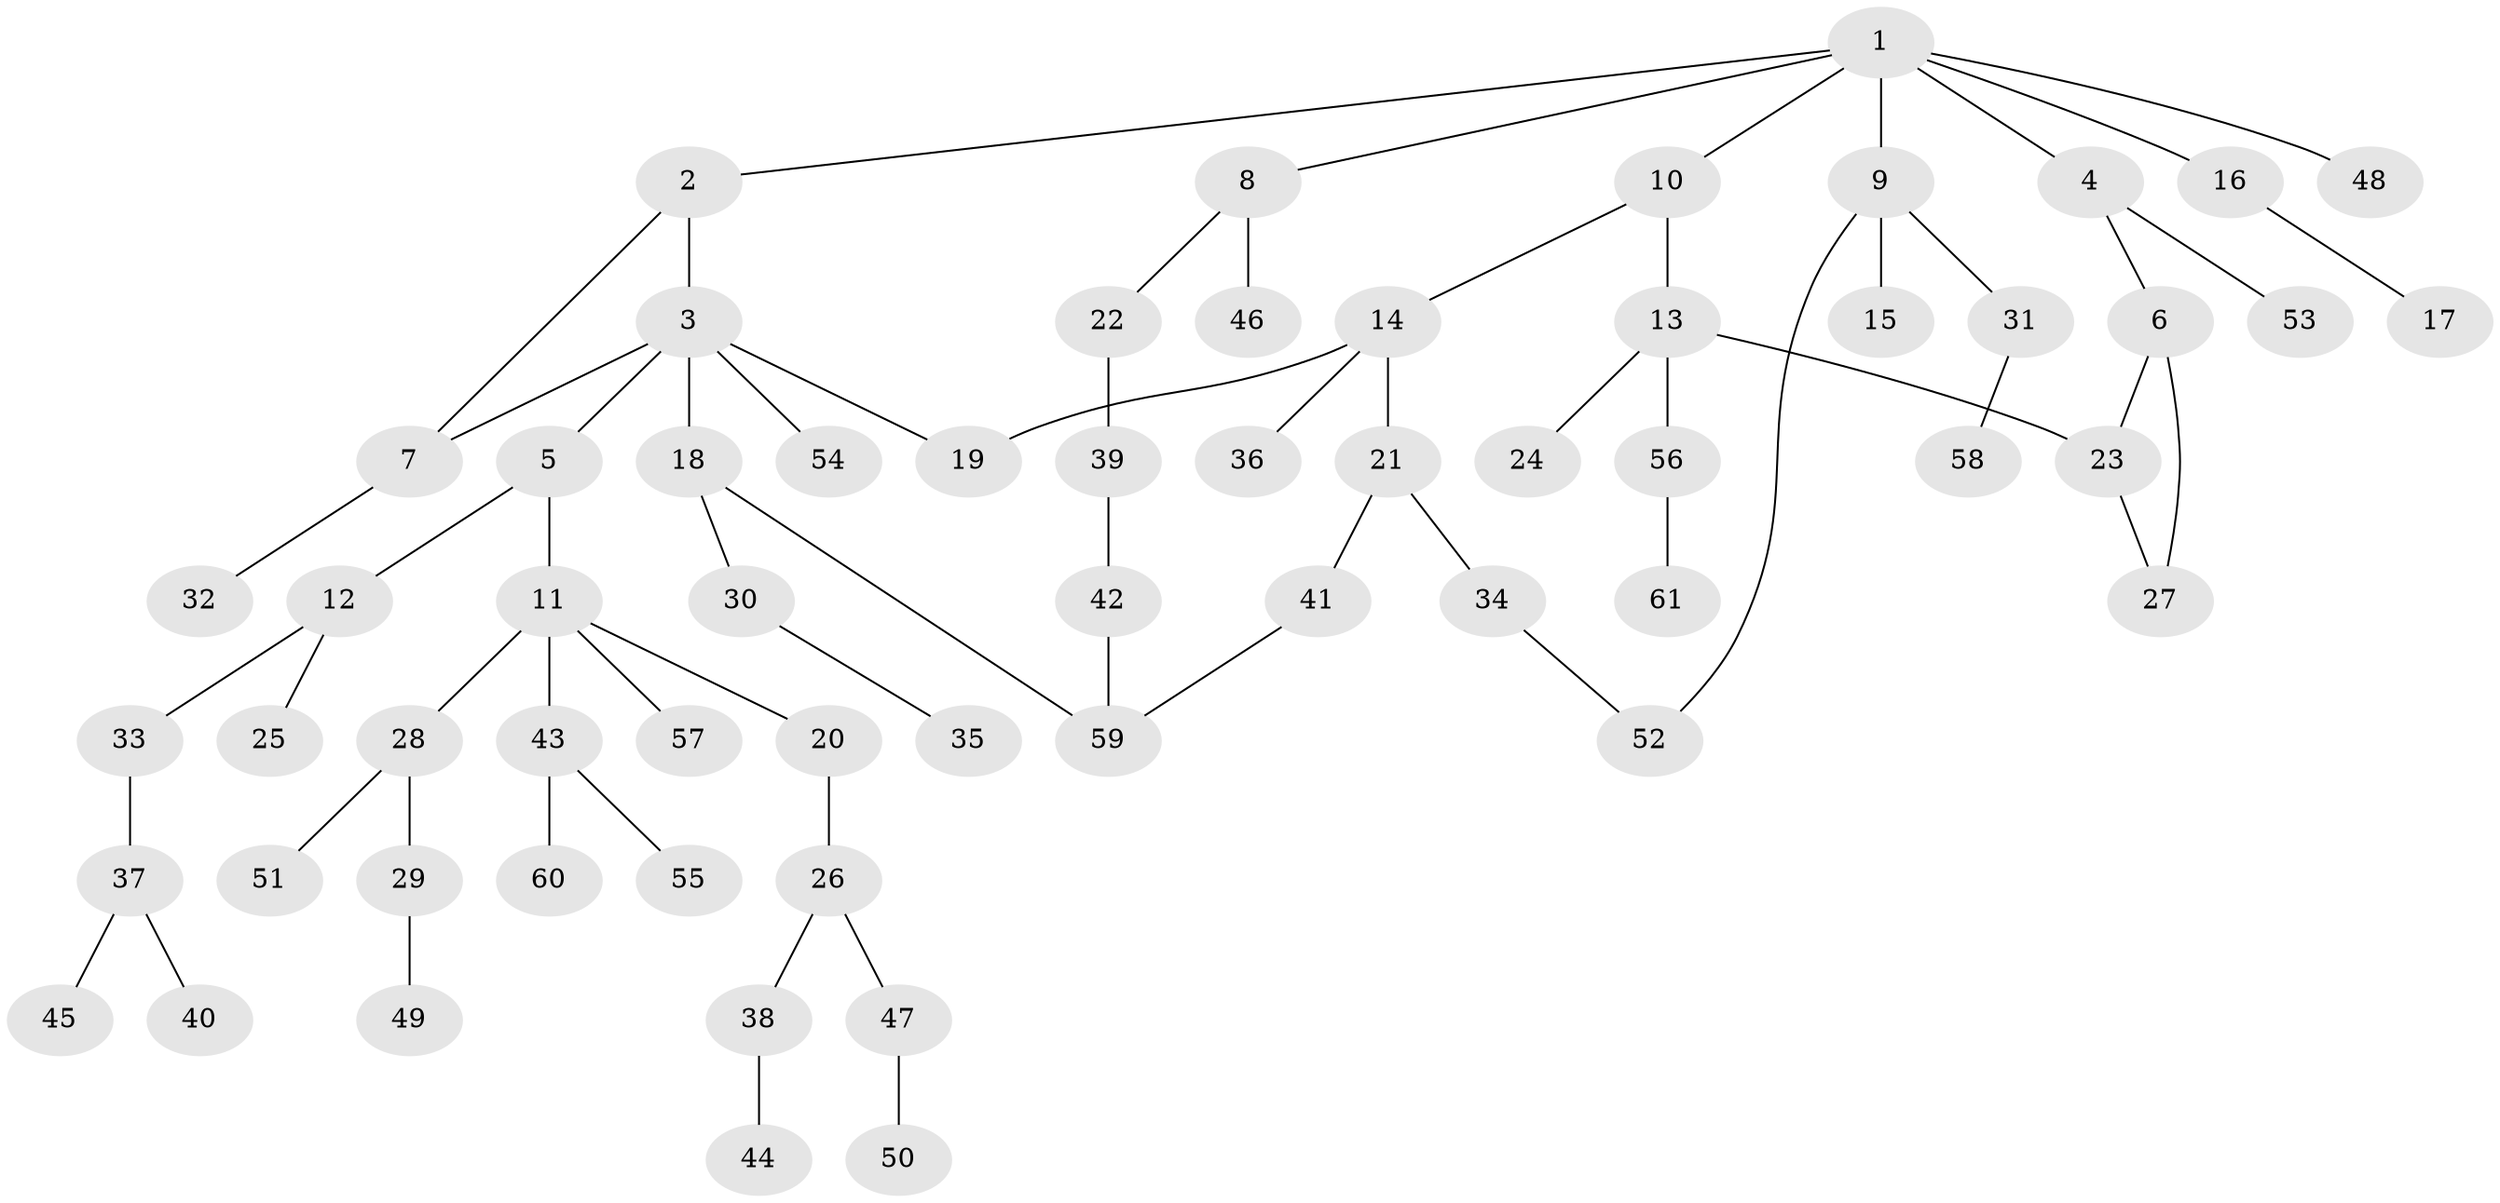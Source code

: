 // Generated by graph-tools (version 1.1) at 2025/34/03/09/25 02:34:14]
// undirected, 61 vertices, 67 edges
graph export_dot {
graph [start="1"]
  node [color=gray90,style=filled];
  1;
  2;
  3;
  4;
  5;
  6;
  7;
  8;
  9;
  10;
  11;
  12;
  13;
  14;
  15;
  16;
  17;
  18;
  19;
  20;
  21;
  22;
  23;
  24;
  25;
  26;
  27;
  28;
  29;
  30;
  31;
  32;
  33;
  34;
  35;
  36;
  37;
  38;
  39;
  40;
  41;
  42;
  43;
  44;
  45;
  46;
  47;
  48;
  49;
  50;
  51;
  52;
  53;
  54;
  55;
  56;
  57;
  58;
  59;
  60;
  61;
  1 -- 2;
  1 -- 4;
  1 -- 8;
  1 -- 9;
  1 -- 10;
  1 -- 16;
  1 -- 48;
  2 -- 3;
  2 -- 7;
  3 -- 5;
  3 -- 7;
  3 -- 18;
  3 -- 19;
  3 -- 54;
  4 -- 6;
  4 -- 53;
  5 -- 11;
  5 -- 12;
  6 -- 23;
  6 -- 27;
  7 -- 32;
  8 -- 22;
  8 -- 46;
  9 -- 15;
  9 -- 31;
  9 -- 52;
  10 -- 13;
  10 -- 14;
  11 -- 20;
  11 -- 28;
  11 -- 43;
  11 -- 57;
  12 -- 25;
  12 -- 33;
  13 -- 24;
  13 -- 56;
  13 -- 23;
  14 -- 21;
  14 -- 36;
  14 -- 19;
  16 -- 17;
  18 -- 30;
  18 -- 59;
  20 -- 26;
  21 -- 34;
  21 -- 41;
  22 -- 39;
  23 -- 27;
  26 -- 38;
  26 -- 47;
  28 -- 29;
  28 -- 51;
  29 -- 49;
  30 -- 35;
  31 -- 58;
  33 -- 37;
  34 -- 52;
  37 -- 40;
  37 -- 45;
  38 -- 44;
  39 -- 42;
  41 -- 59;
  42 -- 59;
  43 -- 55;
  43 -- 60;
  47 -- 50;
  56 -- 61;
}
